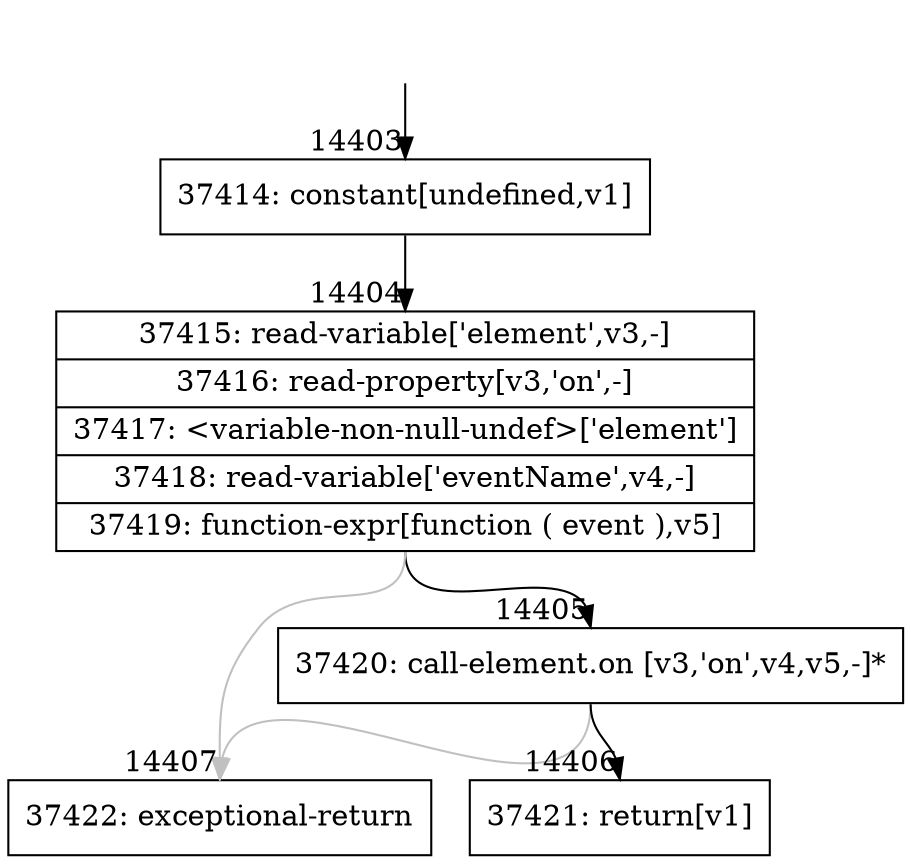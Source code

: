 digraph {
rankdir="TD"
BB_entry1142[shape=none,label=""];
BB_entry1142 -> BB14403 [tailport=s, headport=n, headlabel="    14403"]
BB14403 [shape=record label="{37414: constant[undefined,v1]}" ] 
BB14403 -> BB14404 [tailport=s, headport=n, headlabel="      14404"]
BB14404 [shape=record label="{37415: read-variable['element',v3,-]|37416: read-property[v3,'on',-]|37417: \<variable-non-null-undef\>['element']|37418: read-variable['eventName',v4,-]|37419: function-expr[function ( event ),v5]}" ] 
BB14404 -> BB14405 [tailport=s, headport=n, headlabel="      14405"]
BB14404 -> BB14407 [tailport=s, headport=n, color=gray, headlabel="      14407"]
BB14405 [shape=record label="{37420: call-element.on [v3,'on',v4,v5,-]*}" ] 
BB14405 -> BB14406 [tailport=s, headport=n, headlabel="      14406"]
BB14405 -> BB14407 [tailport=s, headport=n, color=gray]
BB14406 [shape=record label="{37421: return[v1]}" ] 
BB14407 [shape=record label="{37422: exceptional-return}" ] 
//#$~ 23305
}
